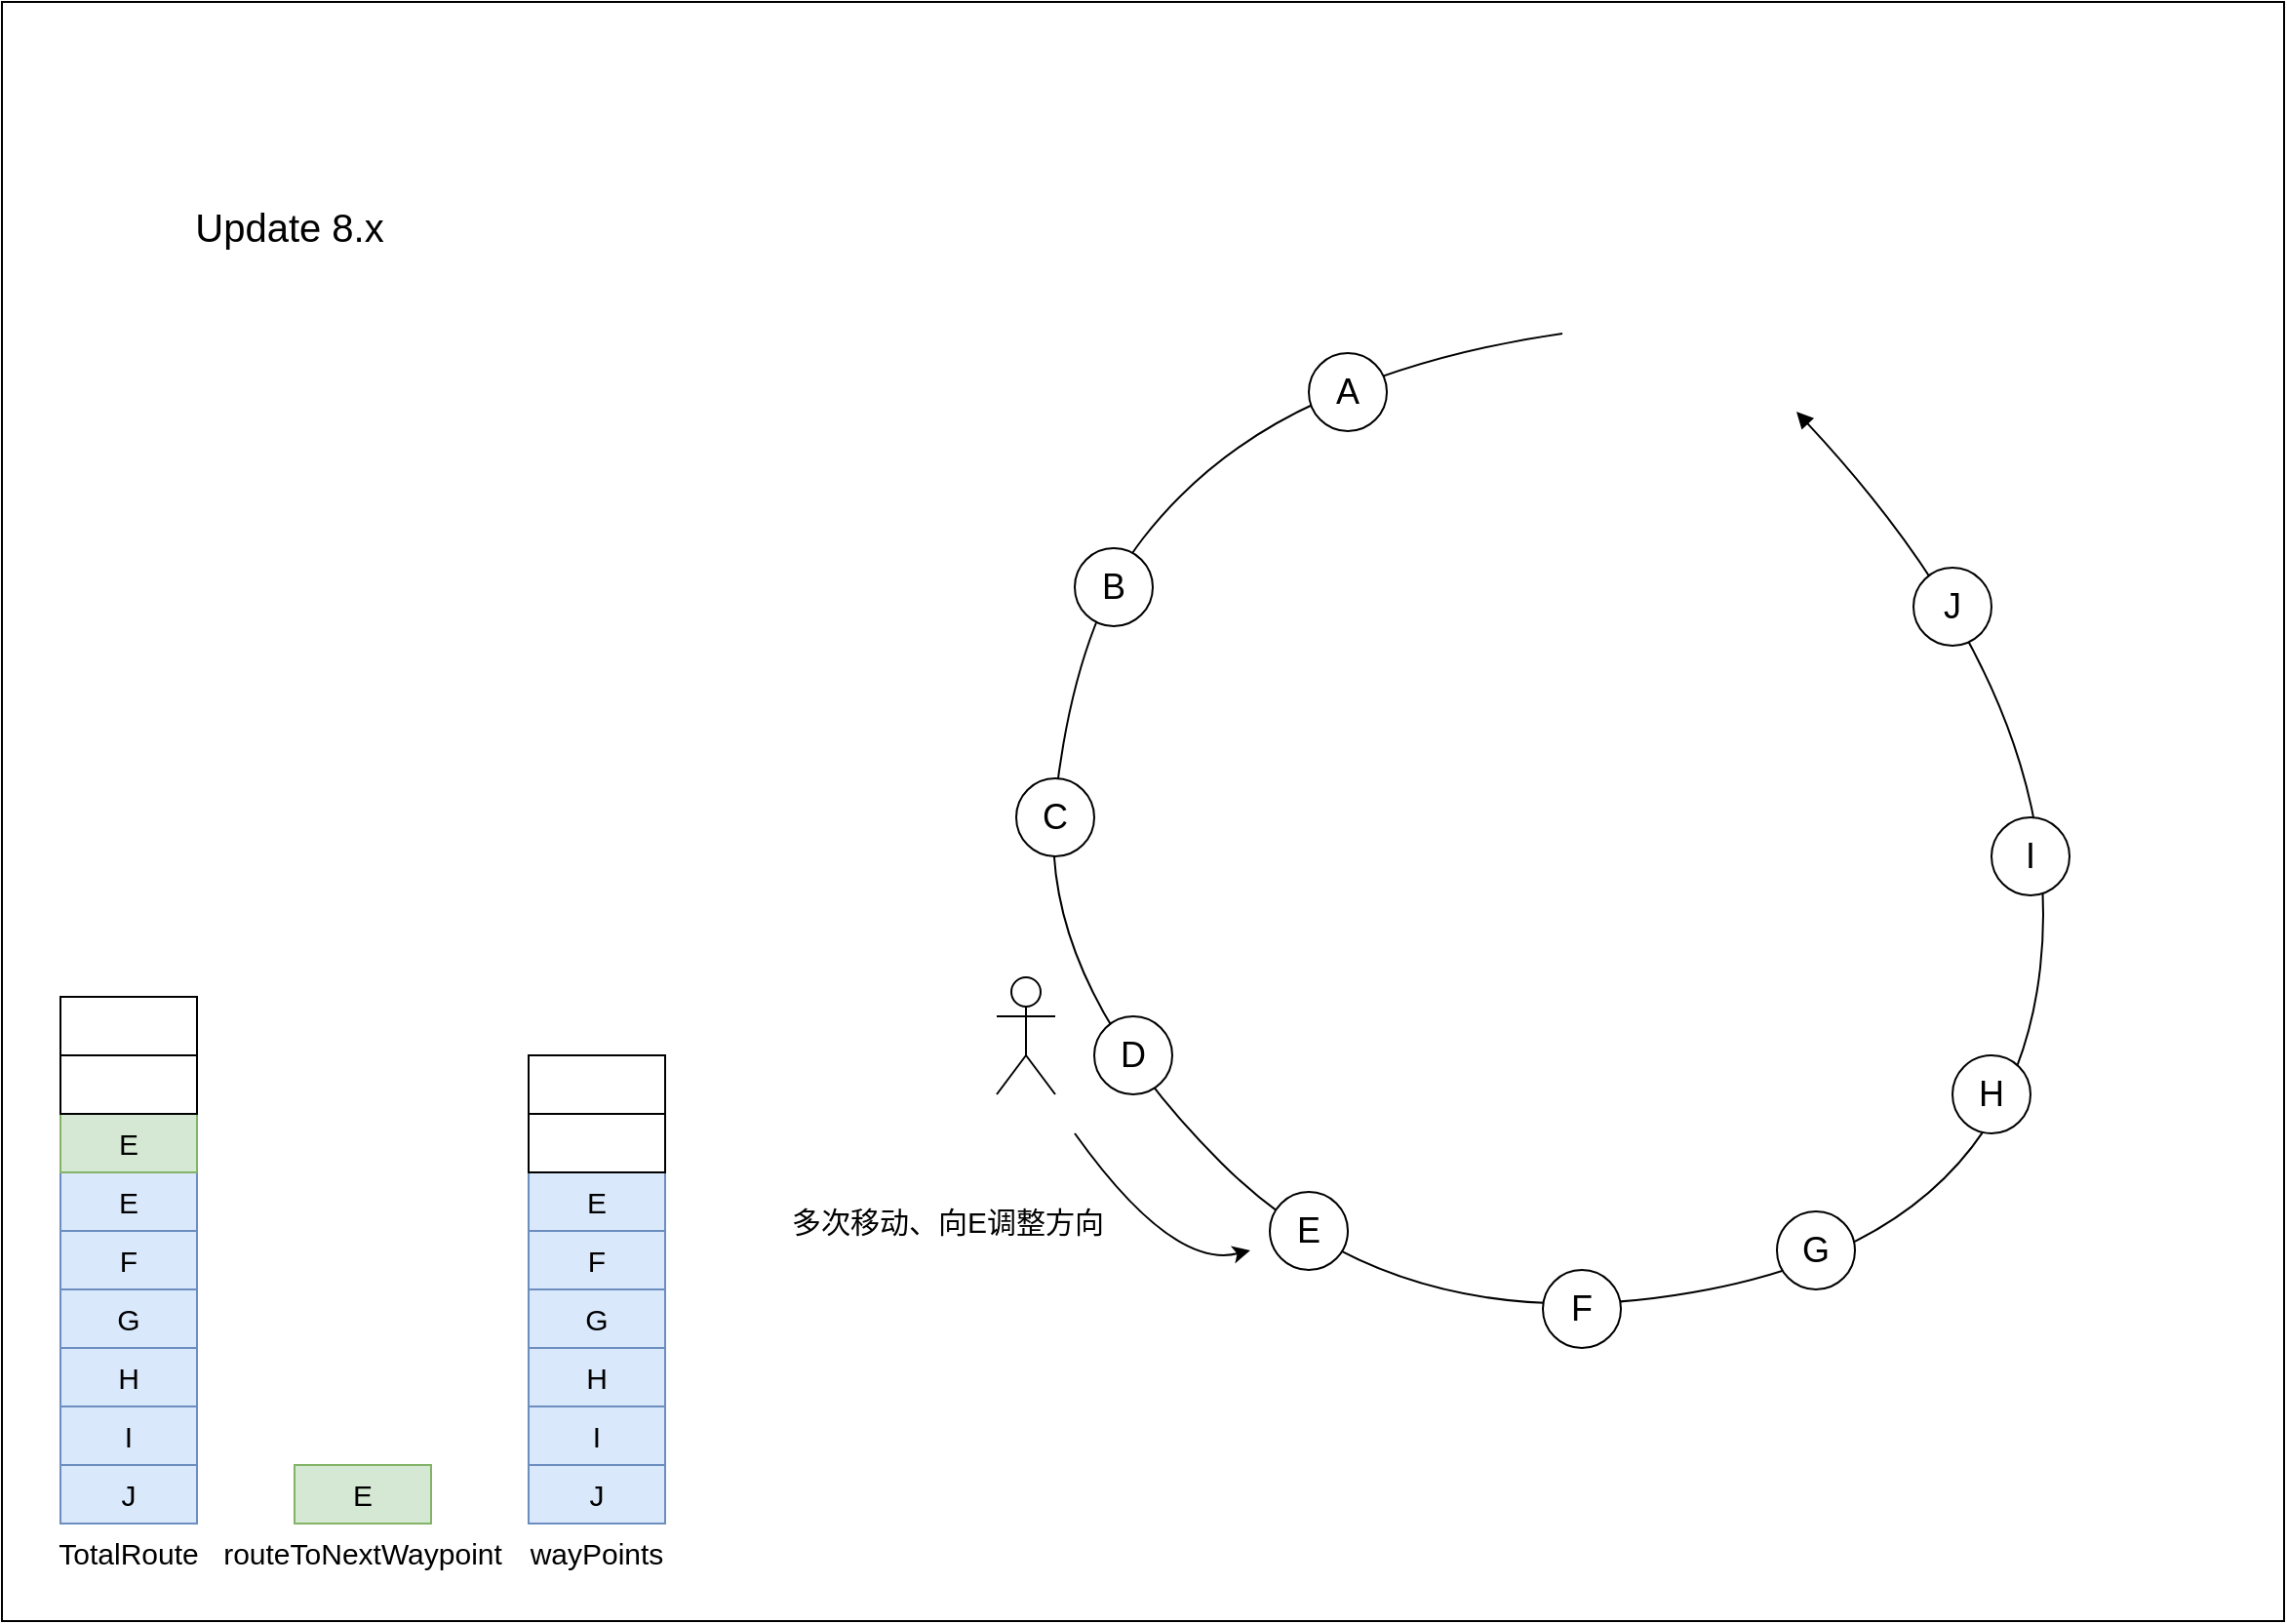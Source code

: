 <mxfile version="24.8.6">
  <diagram name="Page-1" id="tHewt-plReYWBCTNkzJ1">
    <mxGraphModel dx="1424" dy="-50" grid="1" gridSize="10" guides="1" tooltips="1" connect="1" arrows="1" fold="1" page="1" pageScale="1" pageWidth="1169" pageHeight="827" math="0" shadow="0">
      <root>
        <mxCell id="0" />
        <mxCell id="1" parent="0" />
        <mxCell id="zkLg25uxu7aRL7oaKra5-1" value="" style="rounded=0;whiteSpace=wrap;html=1;fillColor=none;movable=0;resizable=0;rotatable=0;deletable=0;editable=0;locked=1;connectable=0;" vertex="1" parent="1">
          <mxGeometry y="1650" width="1170" height="830" as="geometry" />
        </mxCell>
        <mxCell id="zkLg25uxu7aRL7oaKra5-4" value="" style="curved=1;endArrow=none;html=1;rounded=0;startArrow=block;startFill=1;endFill=0;movable=0;resizable=0;rotatable=0;deletable=0;editable=0;locked=1;connectable=0;" edge="1" parent="1">
          <mxGeometry width="50" height="50" relative="1" as="geometry">
            <mxPoint x="920" y="1860" as="sourcePoint" />
            <mxPoint x="800" y="1820" as="targetPoint" />
            <Array as="points">
              <mxPoint x="1060" y="2010" />
              <mxPoint x="1030" y="2280" />
              <mxPoint x="720" y="2340" />
              <mxPoint x="530" y="2150" />
              <mxPoint x="550" y="1970" />
              <mxPoint x="620" y="1880" />
              <mxPoint x="730" y="1830" />
            </Array>
          </mxGeometry>
        </mxCell>
        <mxCell id="zkLg25uxu7aRL7oaKra5-5" value="A" style="ellipse;whiteSpace=wrap;html=1;aspect=fixed;fontSize=18;" vertex="1" parent="1">
          <mxGeometry x="670" y="1830" width="40" height="40" as="geometry" />
        </mxCell>
        <mxCell id="zkLg25uxu7aRL7oaKra5-6" value="B" style="ellipse;whiteSpace=wrap;html=1;aspect=fixed;fontSize=18;" vertex="1" parent="1">
          <mxGeometry x="550" y="1930" width="40" height="40" as="geometry" />
        </mxCell>
        <mxCell id="zkLg25uxu7aRL7oaKra5-7" value="C" style="ellipse;whiteSpace=wrap;html=1;aspect=fixed;fontSize=18;" vertex="1" parent="1">
          <mxGeometry x="520" y="2048" width="40" height="40" as="geometry" />
        </mxCell>
        <mxCell id="zkLg25uxu7aRL7oaKra5-8" value="D" style="ellipse;whiteSpace=wrap;html=1;aspect=fixed;fontSize=18;" vertex="1" parent="1">
          <mxGeometry x="560" y="2170" width="40" height="40" as="geometry" />
        </mxCell>
        <mxCell id="zkLg25uxu7aRL7oaKra5-9" value="E" style="ellipse;whiteSpace=wrap;html=1;aspect=fixed;fontSize=18;" vertex="1" parent="1">
          <mxGeometry x="650" y="2260" width="40" height="40" as="geometry" />
        </mxCell>
        <mxCell id="zkLg25uxu7aRL7oaKra5-10" value="F" style="ellipse;whiteSpace=wrap;html=1;aspect=fixed;fontSize=18;" vertex="1" parent="1">
          <mxGeometry x="790" y="2300" width="40" height="40" as="geometry" />
        </mxCell>
        <mxCell id="zkLg25uxu7aRL7oaKra5-11" value="G" style="ellipse;whiteSpace=wrap;html=1;aspect=fixed;fontSize=18;" vertex="1" parent="1">
          <mxGeometry x="910" y="2270" width="40" height="40" as="geometry" />
        </mxCell>
        <mxCell id="zkLg25uxu7aRL7oaKra5-12" value="H" style="ellipse;whiteSpace=wrap;html=1;aspect=fixed;fontSize=18;" vertex="1" parent="1">
          <mxGeometry x="1000" y="2190" width="40" height="40" as="geometry" />
        </mxCell>
        <mxCell id="zkLg25uxu7aRL7oaKra5-13" value="&lt;span style=&quot;font-size: 18px;&quot;&gt;I&lt;/span&gt;" style="ellipse;whiteSpace=wrap;html=1;aspect=fixed;fontSize=18;" vertex="1" parent="1">
          <mxGeometry x="1020" y="2068" width="40" height="40" as="geometry" />
        </mxCell>
        <mxCell id="zkLg25uxu7aRL7oaKra5-14" value="J" style="ellipse;whiteSpace=wrap;html=1;aspect=fixed;fontSize=18;" vertex="1" parent="1">
          <mxGeometry x="980" y="1940" width="40" height="40" as="geometry" />
        </mxCell>
        <mxCell id="zkLg25uxu7aRL7oaKra5-15" value="" style="shape=umlActor;verticalLabelPosition=bottom;verticalAlign=middle;html=1;outlineConnect=0;horizontal=1;spacingTop=-5;fontSize=15;" vertex="1" parent="1">
          <mxGeometry x="510" y="2150" width="30" height="60" as="geometry" />
        </mxCell>
        <mxCell id="zkLg25uxu7aRL7oaKra5-25" value="E" style="rounded=0;whiteSpace=wrap;html=1;fontSize=15;fillColor=#d5e8d4;strokeColor=#82b366;" vertex="1" parent="1">
          <mxGeometry x="150" y="2400" width="70" height="30" as="geometry" />
        </mxCell>
        <mxCell id="zkLg25uxu7aRL7oaKra5-26" value="J" style="rounded=0;whiteSpace=wrap;html=1;fontSize=15;fillColor=#dae8fc;strokeColor=#6c8ebf;" vertex="1" parent="1">
          <mxGeometry x="270" y="2400" width="70" height="30" as="geometry" />
        </mxCell>
        <mxCell id="zkLg25uxu7aRL7oaKra5-30" value="wayPoints" style="text;html=1;align=center;verticalAlign=middle;whiteSpace=wrap;rounded=0;fontSize=15;" vertex="1" parent="1">
          <mxGeometry x="275" y="2430" width="60" height="30" as="geometry" />
        </mxCell>
        <mxCell id="zkLg25uxu7aRL7oaKra5-31" value="routeToNextWaypoint" style="text;html=1;align=center;verticalAlign=middle;whiteSpace=wrap;rounded=0;fontSize=15;" vertex="1" parent="1">
          <mxGeometry x="155" y="2430" width="60" height="30" as="geometry" />
        </mxCell>
        <mxCell id="zkLg25uxu7aRL7oaKra5-32" value="TotalRoute" style="text;html=1;align=center;verticalAlign=middle;whiteSpace=wrap;rounded=0;fontSize=15;" vertex="1" parent="1">
          <mxGeometry x="35" y="2430" width="60" height="30" as="geometry" />
        </mxCell>
        <mxCell id="zkLg25uxu7aRL7oaKra5-33" value="Update 8.x" style="text;html=1;align=center;verticalAlign=middle;whiteSpace=wrap;rounded=0;fontSize=20;" vertex="1" parent="1">
          <mxGeometry x="95" y="1750" width="105" height="30" as="geometry" />
        </mxCell>
        <mxCell id="zkLg25uxu7aRL7oaKra5-41" value="I" style="rounded=0;whiteSpace=wrap;html=1;fontSize=15;fillColor=#dae8fc;strokeColor=#6c8ebf;" vertex="1" parent="1">
          <mxGeometry x="270" y="2370" width="70" height="30" as="geometry" />
        </mxCell>
        <mxCell id="zkLg25uxu7aRL7oaKra5-42" value="H" style="rounded=0;whiteSpace=wrap;html=1;fontSize=15;fillColor=#dae8fc;strokeColor=#6c8ebf;" vertex="1" parent="1">
          <mxGeometry x="270" y="2340" width="70" height="30" as="geometry" />
        </mxCell>
        <mxCell id="zkLg25uxu7aRL7oaKra5-43" value="G" style="rounded=0;whiteSpace=wrap;html=1;fontSize=15;fillColor=#dae8fc;strokeColor=#6c8ebf;" vertex="1" parent="1">
          <mxGeometry x="270" y="2310" width="70" height="30" as="geometry" />
        </mxCell>
        <mxCell id="zkLg25uxu7aRL7oaKra5-44" value="F" style="rounded=0;whiteSpace=wrap;html=1;fontSize=15;fillColor=#dae8fc;strokeColor=#6c8ebf;" vertex="1" parent="1">
          <mxGeometry x="270" y="2280" width="70" height="30" as="geometry" />
        </mxCell>
        <mxCell id="zkLg25uxu7aRL7oaKra5-45" value="E" style="rounded=0;whiteSpace=wrap;html=1;fontSize=15;fillColor=#dae8fc;strokeColor=#6c8ebf;" vertex="1" parent="1">
          <mxGeometry x="270" y="2250" width="70" height="30" as="geometry" />
        </mxCell>
        <mxCell id="zkLg25uxu7aRL7oaKra5-46" value="" style="rounded=0;whiteSpace=wrap;html=1;fontSize=15;" vertex="1" parent="1">
          <mxGeometry x="270" y="2220" width="70" height="30" as="geometry" />
        </mxCell>
        <mxCell id="zkLg25uxu7aRL7oaKra5-47" value="" style="rounded=0;whiteSpace=wrap;html=1;fontSize=15;" vertex="1" parent="1">
          <mxGeometry x="270" y="2190" width="70" height="30" as="geometry" />
        </mxCell>
        <mxCell id="zkLg25uxu7aRL7oaKra5-48" value="J" style="rounded=0;whiteSpace=wrap;html=1;fontSize=15;fillColor=#dae8fc;strokeColor=#6c8ebf;" vertex="1" parent="1">
          <mxGeometry x="30" y="2400" width="70" height="30" as="geometry" />
        </mxCell>
        <mxCell id="zkLg25uxu7aRL7oaKra5-57" value="I" style="rounded=0;whiteSpace=wrap;html=1;fontSize=15;fillColor=#dae8fc;strokeColor=#6c8ebf;" vertex="1" parent="1">
          <mxGeometry x="30" y="2370" width="70" height="30" as="geometry" />
        </mxCell>
        <mxCell id="zkLg25uxu7aRL7oaKra5-58" value="H" style="rounded=0;whiteSpace=wrap;html=1;fontSize=15;fillColor=#dae8fc;strokeColor=#6c8ebf;" vertex="1" parent="1">
          <mxGeometry x="30" y="2340" width="70" height="30" as="geometry" />
        </mxCell>
        <mxCell id="zkLg25uxu7aRL7oaKra5-59" value="G" style="rounded=0;whiteSpace=wrap;html=1;fontSize=15;fillColor=#dae8fc;strokeColor=#6c8ebf;" vertex="1" parent="1">
          <mxGeometry x="30" y="2310" width="70" height="30" as="geometry" />
        </mxCell>
        <mxCell id="zkLg25uxu7aRL7oaKra5-60" value="F" style="rounded=0;whiteSpace=wrap;html=1;fontSize=15;fillColor=#dae8fc;strokeColor=#6c8ebf;" vertex="1" parent="1">
          <mxGeometry x="30" y="2280" width="70" height="30" as="geometry" />
        </mxCell>
        <mxCell id="zkLg25uxu7aRL7oaKra5-61" value="E" style="rounded=0;whiteSpace=wrap;html=1;fontSize=15;fillColor=#dae8fc;strokeColor=#6c8ebf;" vertex="1" parent="1">
          <mxGeometry x="30" y="2250" width="70" height="30" as="geometry" />
        </mxCell>
        <mxCell id="zkLg25uxu7aRL7oaKra5-62" value="E" style="rounded=0;whiteSpace=wrap;html=1;fontSize=15;fillColor=#d5e8d4;strokeColor=#82b366;" vertex="1" parent="1">
          <mxGeometry x="30" y="2220" width="70" height="30" as="geometry" />
        </mxCell>
        <mxCell id="zkLg25uxu7aRL7oaKra5-71" value="" style="rounded=0;whiteSpace=wrap;html=1;fontSize=15;" vertex="1" parent="1">
          <mxGeometry x="30" y="2160" width="70" height="30" as="geometry" />
        </mxCell>
        <mxCell id="zkLg25uxu7aRL7oaKra5-75" value="" style="rounded=0;whiteSpace=wrap;html=1;fontSize=15;" vertex="1" parent="1">
          <mxGeometry x="30" y="2190" width="70" height="30" as="geometry" />
        </mxCell>
        <mxCell id="zkLg25uxu7aRL7oaKra5-79" value="" style="curved=1;endArrow=classic;html=1;rounded=0;" edge="1" parent="1">
          <mxGeometry width="50" height="50" relative="1" as="geometry">
            <mxPoint x="550" y="2230" as="sourcePoint" />
            <mxPoint x="640" y="2290" as="targetPoint" />
            <Array as="points">
              <mxPoint x="600" y="2300" />
            </Array>
          </mxGeometry>
        </mxCell>
        <mxCell id="zkLg25uxu7aRL7oaKra5-80" value="多次移动、向E调整方向" style="text;html=1;align=center;verticalAlign=middle;whiteSpace=wrap;rounded=0;fontSize=15;" vertex="1" parent="1">
          <mxGeometry x="400" y="2260" width="170" height="30" as="geometry" />
        </mxCell>
      </root>
    </mxGraphModel>
  </diagram>
</mxfile>
